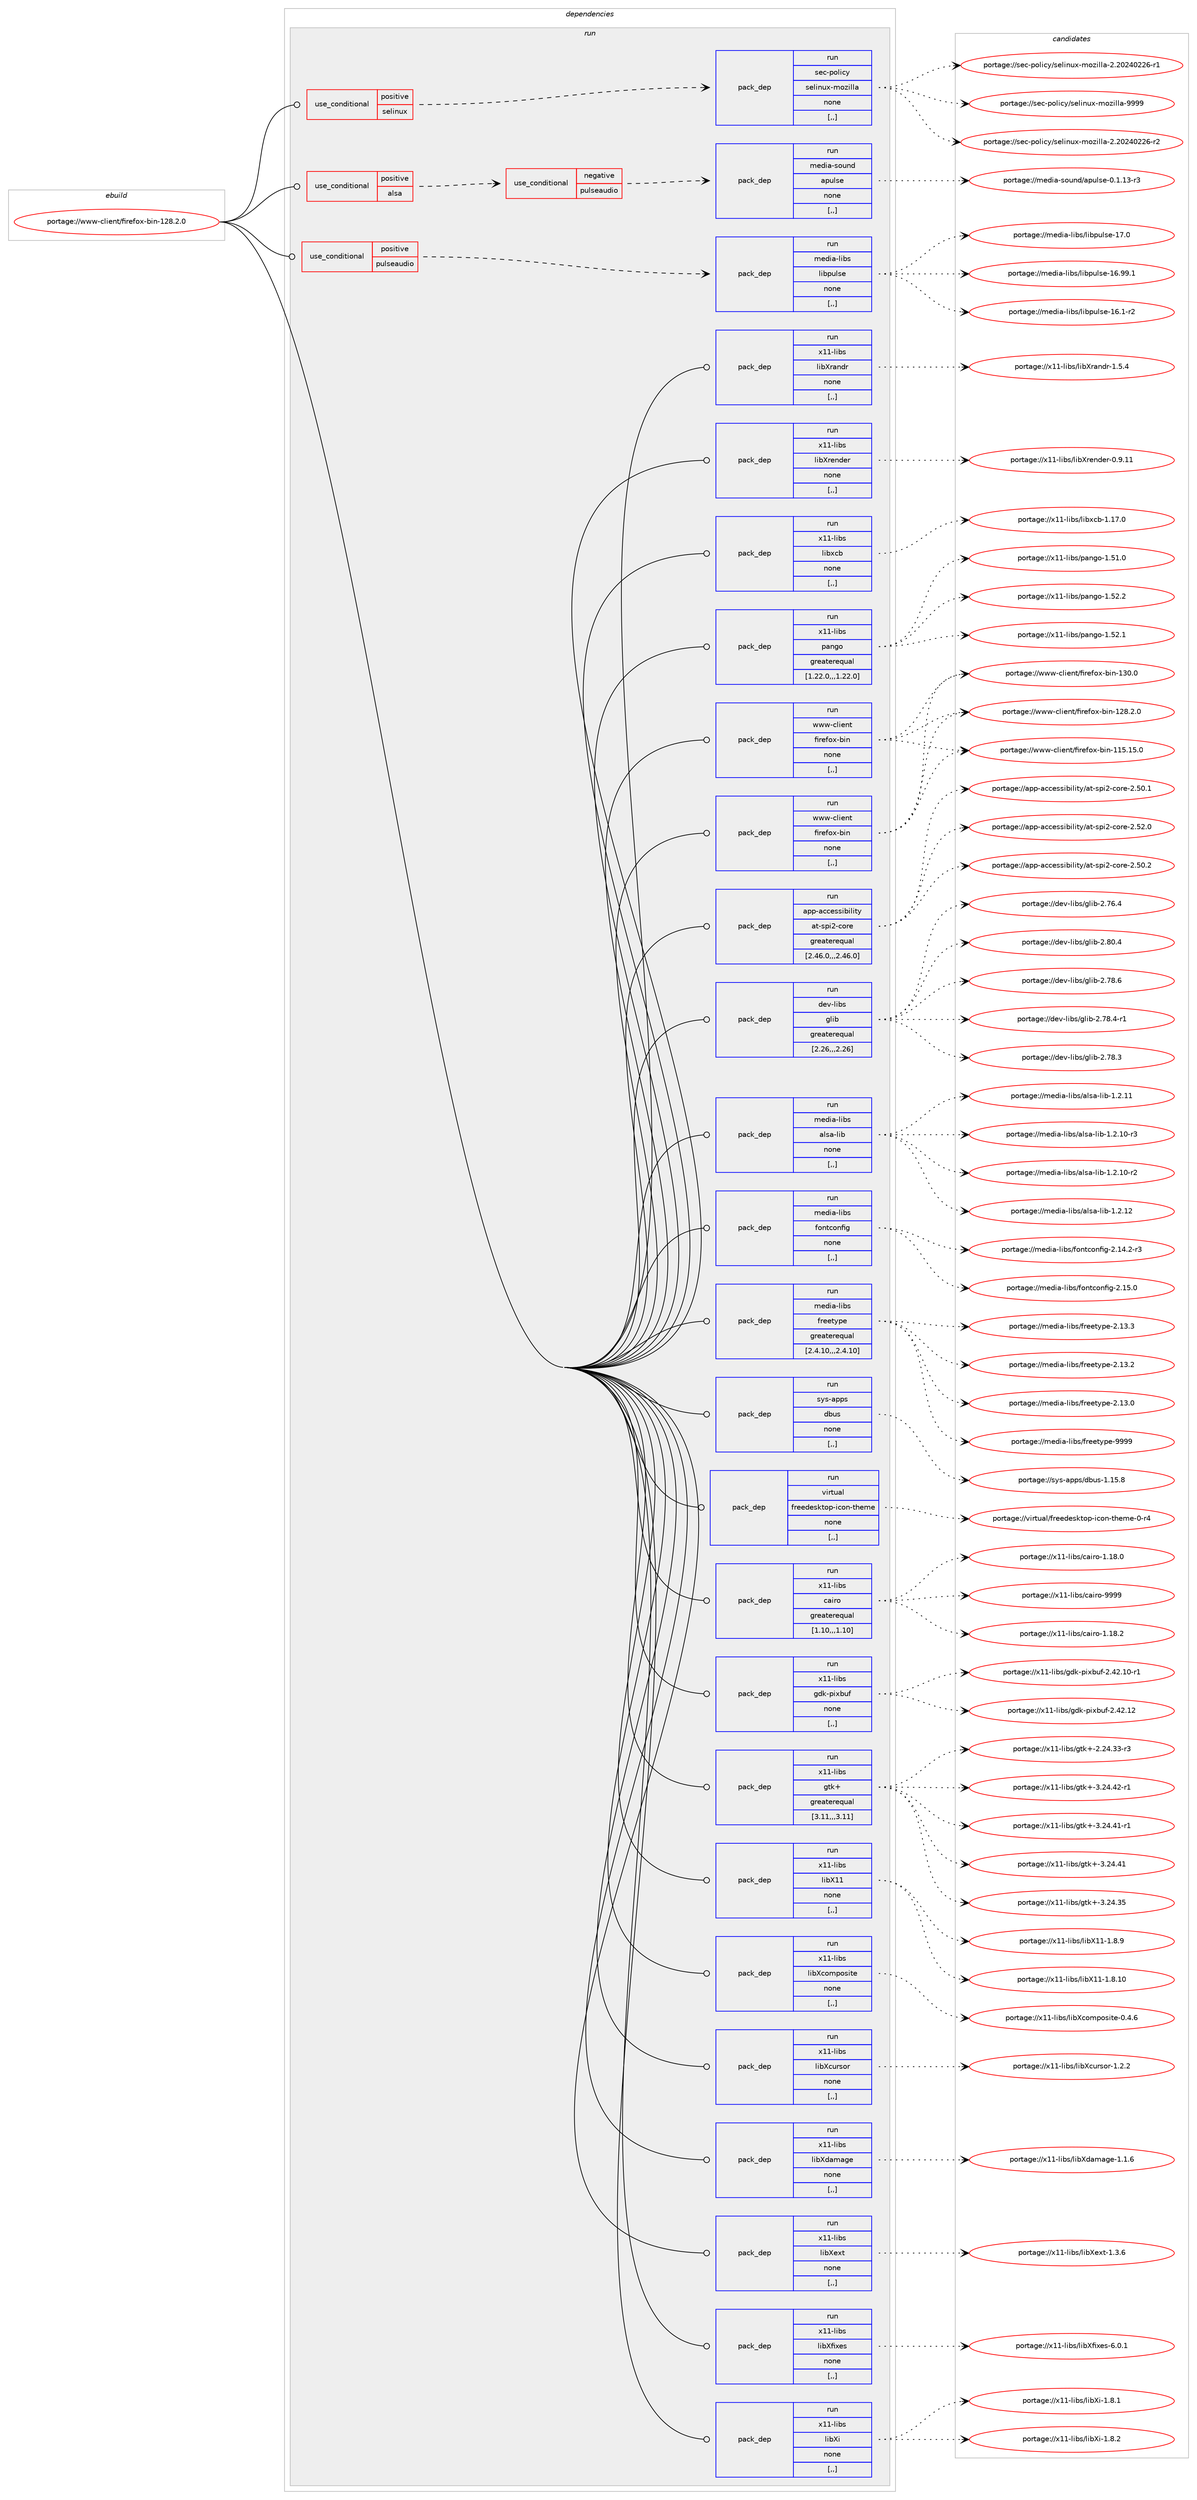 digraph prolog {

# *************
# Graph options
# *************

newrank=true;
concentrate=true;
compound=true;
graph [rankdir=LR,fontname=Helvetica,fontsize=10,ranksep=1.5];#, ranksep=2.5, nodesep=0.2];
edge  [arrowhead=vee];
node  [fontname=Helvetica,fontsize=10];

# **********
# The ebuild
# **********

subgraph cluster_leftcol {
color=gray;
label=<<i>ebuild</i>>;
id [label="portage://www-client/firefox-bin-128.2.0", color=red, width=4, href="../www-client/firefox-bin-128.2.0.svg"];
}

# ****************
# The dependencies
# ****************

subgraph cluster_midcol {
color=gray;
label=<<i>dependencies</i>>;
subgraph cluster_compile {
fillcolor="#eeeeee";
style=filled;
label=<<i>compile</i>>;
}
subgraph cluster_compileandrun {
fillcolor="#eeeeee";
style=filled;
label=<<i>compile and run</i>>;
}
subgraph cluster_run {
fillcolor="#eeeeee";
style=filled;
label=<<i>run</i>>;
subgraph cond254422 {
dependency962216 [label=<<TABLE BORDER="0" CELLBORDER="1" CELLSPACING="0" CELLPADDING="4"><TR><TD ROWSPAN="3" CELLPADDING="10">use_conditional</TD></TR><TR><TD>positive</TD></TR><TR><TD>alsa</TD></TR></TABLE>>, shape=none, color=red];
subgraph cond254423 {
dependency962217 [label=<<TABLE BORDER="0" CELLBORDER="1" CELLSPACING="0" CELLPADDING="4"><TR><TD ROWSPAN="3" CELLPADDING="10">use_conditional</TD></TR><TR><TD>negative</TD></TR><TR><TD>pulseaudio</TD></TR></TABLE>>, shape=none, color=red];
subgraph pack700700 {
dependency962218 [label=<<TABLE BORDER="0" CELLBORDER="1" CELLSPACING="0" CELLPADDING="4" WIDTH="220"><TR><TD ROWSPAN="6" CELLPADDING="30">pack_dep</TD></TR><TR><TD WIDTH="110">run</TD></TR><TR><TD>media-sound</TD></TR><TR><TD>apulse</TD></TR><TR><TD>none</TD></TR><TR><TD>[,,]</TD></TR></TABLE>>, shape=none, color=blue];
}
dependency962217:e -> dependency962218:w [weight=20,style="dashed",arrowhead="vee"];
}
dependency962216:e -> dependency962217:w [weight=20,style="dashed",arrowhead="vee"];
}
id:e -> dependency962216:w [weight=20,style="solid",arrowhead="odot"];
subgraph cond254424 {
dependency962219 [label=<<TABLE BORDER="0" CELLBORDER="1" CELLSPACING="0" CELLPADDING="4"><TR><TD ROWSPAN="3" CELLPADDING="10">use_conditional</TD></TR><TR><TD>positive</TD></TR><TR><TD>pulseaudio</TD></TR></TABLE>>, shape=none, color=red];
subgraph pack700701 {
dependency962220 [label=<<TABLE BORDER="0" CELLBORDER="1" CELLSPACING="0" CELLPADDING="4" WIDTH="220"><TR><TD ROWSPAN="6" CELLPADDING="30">pack_dep</TD></TR><TR><TD WIDTH="110">run</TD></TR><TR><TD>media-libs</TD></TR><TR><TD>libpulse</TD></TR><TR><TD>none</TD></TR><TR><TD>[,,]</TD></TR></TABLE>>, shape=none, color=blue];
}
dependency962219:e -> dependency962220:w [weight=20,style="dashed",arrowhead="vee"];
}
id:e -> dependency962219:w [weight=20,style="solid",arrowhead="odot"];
subgraph cond254425 {
dependency962221 [label=<<TABLE BORDER="0" CELLBORDER="1" CELLSPACING="0" CELLPADDING="4"><TR><TD ROWSPAN="3" CELLPADDING="10">use_conditional</TD></TR><TR><TD>positive</TD></TR><TR><TD>selinux</TD></TR></TABLE>>, shape=none, color=red];
subgraph pack700702 {
dependency962222 [label=<<TABLE BORDER="0" CELLBORDER="1" CELLSPACING="0" CELLPADDING="4" WIDTH="220"><TR><TD ROWSPAN="6" CELLPADDING="30">pack_dep</TD></TR><TR><TD WIDTH="110">run</TD></TR><TR><TD>sec-policy</TD></TR><TR><TD>selinux-mozilla</TD></TR><TR><TD>none</TD></TR><TR><TD>[,,]</TD></TR></TABLE>>, shape=none, color=blue];
}
dependency962221:e -> dependency962222:w [weight=20,style="dashed",arrowhead="vee"];
}
id:e -> dependency962221:w [weight=20,style="solid",arrowhead="odot"];
subgraph pack700703 {
dependency962223 [label=<<TABLE BORDER="0" CELLBORDER="1" CELLSPACING="0" CELLPADDING="4" WIDTH="220"><TR><TD ROWSPAN="6" CELLPADDING="30">pack_dep</TD></TR><TR><TD WIDTH="110">run</TD></TR><TR><TD>app-accessibility</TD></TR><TR><TD>at-spi2-core</TD></TR><TR><TD>greaterequal</TD></TR><TR><TD>[2.46.0,,,2.46.0]</TD></TR></TABLE>>, shape=none, color=blue];
}
id:e -> dependency962223:w [weight=20,style="solid",arrowhead="odot"];
subgraph pack700704 {
dependency962224 [label=<<TABLE BORDER="0" CELLBORDER="1" CELLSPACING="0" CELLPADDING="4" WIDTH="220"><TR><TD ROWSPAN="6" CELLPADDING="30">pack_dep</TD></TR><TR><TD WIDTH="110">run</TD></TR><TR><TD>dev-libs</TD></TR><TR><TD>glib</TD></TR><TR><TD>greaterequal</TD></TR><TR><TD>[2.26,,,2.26]</TD></TR></TABLE>>, shape=none, color=blue];
}
id:e -> dependency962224:w [weight=20,style="solid",arrowhead="odot"];
subgraph pack700705 {
dependency962225 [label=<<TABLE BORDER="0" CELLBORDER="1" CELLSPACING="0" CELLPADDING="4" WIDTH="220"><TR><TD ROWSPAN="6" CELLPADDING="30">pack_dep</TD></TR><TR><TD WIDTH="110">run</TD></TR><TR><TD>media-libs</TD></TR><TR><TD>alsa-lib</TD></TR><TR><TD>none</TD></TR><TR><TD>[,,]</TD></TR></TABLE>>, shape=none, color=blue];
}
id:e -> dependency962225:w [weight=20,style="solid",arrowhead="odot"];
subgraph pack700706 {
dependency962226 [label=<<TABLE BORDER="0" CELLBORDER="1" CELLSPACING="0" CELLPADDING="4" WIDTH="220"><TR><TD ROWSPAN="6" CELLPADDING="30">pack_dep</TD></TR><TR><TD WIDTH="110">run</TD></TR><TR><TD>media-libs</TD></TR><TR><TD>fontconfig</TD></TR><TR><TD>none</TD></TR><TR><TD>[,,]</TD></TR></TABLE>>, shape=none, color=blue];
}
id:e -> dependency962226:w [weight=20,style="solid",arrowhead="odot"];
subgraph pack700707 {
dependency962227 [label=<<TABLE BORDER="0" CELLBORDER="1" CELLSPACING="0" CELLPADDING="4" WIDTH="220"><TR><TD ROWSPAN="6" CELLPADDING="30">pack_dep</TD></TR><TR><TD WIDTH="110">run</TD></TR><TR><TD>media-libs</TD></TR><TR><TD>freetype</TD></TR><TR><TD>greaterequal</TD></TR><TR><TD>[2.4.10,,,2.4.10]</TD></TR></TABLE>>, shape=none, color=blue];
}
id:e -> dependency962227:w [weight=20,style="solid",arrowhead="odot"];
subgraph pack700708 {
dependency962228 [label=<<TABLE BORDER="0" CELLBORDER="1" CELLSPACING="0" CELLPADDING="4" WIDTH="220"><TR><TD ROWSPAN="6" CELLPADDING="30">pack_dep</TD></TR><TR><TD WIDTH="110">run</TD></TR><TR><TD>sys-apps</TD></TR><TR><TD>dbus</TD></TR><TR><TD>none</TD></TR><TR><TD>[,,]</TD></TR></TABLE>>, shape=none, color=blue];
}
id:e -> dependency962228:w [weight=20,style="solid",arrowhead="odot"];
subgraph pack700709 {
dependency962229 [label=<<TABLE BORDER="0" CELLBORDER="1" CELLSPACING="0" CELLPADDING="4" WIDTH="220"><TR><TD ROWSPAN="6" CELLPADDING="30">pack_dep</TD></TR><TR><TD WIDTH="110">run</TD></TR><TR><TD>virtual</TD></TR><TR><TD>freedesktop-icon-theme</TD></TR><TR><TD>none</TD></TR><TR><TD>[,,]</TD></TR></TABLE>>, shape=none, color=blue];
}
id:e -> dependency962229:w [weight=20,style="solid",arrowhead="odot"];
subgraph pack700710 {
dependency962230 [label=<<TABLE BORDER="0" CELLBORDER="1" CELLSPACING="0" CELLPADDING="4" WIDTH="220"><TR><TD ROWSPAN="6" CELLPADDING="30">pack_dep</TD></TR><TR><TD WIDTH="110">run</TD></TR><TR><TD>x11-libs</TD></TR><TR><TD>cairo</TD></TR><TR><TD>greaterequal</TD></TR><TR><TD>[1.10,,,1.10]</TD></TR></TABLE>>, shape=none, color=blue];
}
id:e -> dependency962230:w [weight=20,style="solid",arrowhead="odot"];
subgraph pack700711 {
dependency962231 [label=<<TABLE BORDER="0" CELLBORDER="1" CELLSPACING="0" CELLPADDING="4" WIDTH="220"><TR><TD ROWSPAN="6" CELLPADDING="30">pack_dep</TD></TR><TR><TD WIDTH="110">run</TD></TR><TR><TD>x11-libs</TD></TR><TR><TD>gdk-pixbuf</TD></TR><TR><TD>none</TD></TR><TR><TD>[,,]</TD></TR></TABLE>>, shape=none, color=blue];
}
id:e -> dependency962231:w [weight=20,style="solid",arrowhead="odot"];
subgraph pack700712 {
dependency962232 [label=<<TABLE BORDER="0" CELLBORDER="1" CELLSPACING="0" CELLPADDING="4" WIDTH="220"><TR><TD ROWSPAN="6" CELLPADDING="30">pack_dep</TD></TR><TR><TD WIDTH="110">run</TD></TR><TR><TD>x11-libs</TD></TR><TR><TD>gtk+</TD></TR><TR><TD>greaterequal</TD></TR><TR><TD>[3.11,,,3.11]</TD></TR></TABLE>>, shape=none, color=blue];
}
id:e -> dependency962232:w [weight=20,style="solid",arrowhead="odot"];
subgraph pack700713 {
dependency962233 [label=<<TABLE BORDER="0" CELLBORDER="1" CELLSPACING="0" CELLPADDING="4" WIDTH="220"><TR><TD ROWSPAN="6" CELLPADDING="30">pack_dep</TD></TR><TR><TD WIDTH="110">run</TD></TR><TR><TD>x11-libs</TD></TR><TR><TD>libX11</TD></TR><TR><TD>none</TD></TR><TR><TD>[,,]</TD></TR></TABLE>>, shape=none, color=blue];
}
id:e -> dependency962233:w [weight=20,style="solid",arrowhead="odot"];
subgraph pack700714 {
dependency962234 [label=<<TABLE BORDER="0" CELLBORDER="1" CELLSPACING="0" CELLPADDING="4" WIDTH="220"><TR><TD ROWSPAN="6" CELLPADDING="30">pack_dep</TD></TR><TR><TD WIDTH="110">run</TD></TR><TR><TD>x11-libs</TD></TR><TR><TD>libXcomposite</TD></TR><TR><TD>none</TD></TR><TR><TD>[,,]</TD></TR></TABLE>>, shape=none, color=blue];
}
id:e -> dependency962234:w [weight=20,style="solid",arrowhead="odot"];
subgraph pack700715 {
dependency962235 [label=<<TABLE BORDER="0" CELLBORDER="1" CELLSPACING="0" CELLPADDING="4" WIDTH="220"><TR><TD ROWSPAN="6" CELLPADDING="30">pack_dep</TD></TR><TR><TD WIDTH="110">run</TD></TR><TR><TD>x11-libs</TD></TR><TR><TD>libXcursor</TD></TR><TR><TD>none</TD></TR><TR><TD>[,,]</TD></TR></TABLE>>, shape=none, color=blue];
}
id:e -> dependency962235:w [weight=20,style="solid",arrowhead="odot"];
subgraph pack700716 {
dependency962236 [label=<<TABLE BORDER="0" CELLBORDER="1" CELLSPACING="0" CELLPADDING="4" WIDTH="220"><TR><TD ROWSPAN="6" CELLPADDING="30">pack_dep</TD></TR><TR><TD WIDTH="110">run</TD></TR><TR><TD>x11-libs</TD></TR><TR><TD>libXdamage</TD></TR><TR><TD>none</TD></TR><TR><TD>[,,]</TD></TR></TABLE>>, shape=none, color=blue];
}
id:e -> dependency962236:w [weight=20,style="solid",arrowhead="odot"];
subgraph pack700717 {
dependency962237 [label=<<TABLE BORDER="0" CELLBORDER="1" CELLSPACING="0" CELLPADDING="4" WIDTH="220"><TR><TD ROWSPAN="6" CELLPADDING="30">pack_dep</TD></TR><TR><TD WIDTH="110">run</TD></TR><TR><TD>x11-libs</TD></TR><TR><TD>libXext</TD></TR><TR><TD>none</TD></TR><TR><TD>[,,]</TD></TR></TABLE>>, shape=none, color=blue];
}
id:e -> dependency962237:w [weight=20,style="solid",arrowhead="odot"];
subgraph pack700718 {
dependency962238 [label=<<TABLE BORDER="0" CELLBORDER="1" CELLSPACING="0" CELLPADDING="4" WIDTH="220"><TR><TD ROWSPAN="6" CELLPADDING="30">pack_dep</TD></TR><TR><TD WIDTH="110">run</TD></TR><TR><TD>x11-libs</TD></TR><TR><TD>libXfixes</TD></TR><TR><TD>none</TD></TR><TR><TD>[,,]</TD></TR></TABLE>>, shape=none, color=blue];
}
id:e -> dependency962238:w [weight=20,style="solid",arrowhead="odot"];
subgraph pack700719 {
dependency962239 [label=<<TABLE BORDER="0" CELLBORDER="1" CELLSPACING="0" CELLPADDING="4" WIDTH="220"><TR><TD ROWSPAN="6" CELLPADDING="30">pack_dep</TD></TR><TR><TD WIDTH="110">run</TD></TR><TR><TD>x11-libs</TD></TR><TR><TD>libXi</TD></TR><TR><TD>none</TD></TR><TR><TD>[,,]</TD></TR></TABLE>>, shape=none, color=blue];
}
id:e -> dependency962239:w [weight=20,style="solid",arrowhead="odot"];
subgraph pack700720 {
dependency962240 [label=<<TABLE BORDER="0" CELLBORDER="1" CELLSPACING="0" CELLPADDING="4" WIDTH="220"><TR><TD ROWSPAN="6" CELLPADDING="30">pack_dep</TD></TR><TR><TD WIDTH="110">run</TD></TR><TR><TD>x11-libs</TD></TR><TR><TD>libXrandr</TD></TR><TR><TD>none</TD></TR><TR><TD>[,,]</TD></TR></TABLE>>, shape=none, color=blue];
}
id:e -> dependency962240:w [weight=20,style="solid",arrowhead="odot"];
subgraph pack700721 {
dependency962241 [label=<<TABLE BORDER="0" CELLBORDER="1" CELLSPACING="0" CELLPADDING="4" WIDTH="220"><TR><TD ROWSPAN="6" CELLPADDING="30">pack_dep</TD></TR><TR><TD WIDTH="110">run</TD></TR><TR><TD>x11-libs</TD></TR><TR><TD>libXrender</TD></TR><TR><TD>none</TD></TR><TR><TD>[,,]</TD></TR></TABLE>>, shape=none, color=blue];
}
id:e -> dependency962241:w [weight=20,style="solid",arrowhead="odot"];
subgraph pack700722 {
dependency962242 [label=<<TABLE BORDER="0" CELLBORDER="1" CELLSPACING="0" CELLPADDING="4" WIDTH="220"><TR><TD ROWSPAN="6" CELLPADDING="30">pack_dep</TD></TR><TR><TD WIDTH="110">run</TD></TR><TR><TD>x11-libs</TD></TR><TR><TD>libxcb</TD></TR><TR><TD>none</TD></TR><TR><TD>[,,]</TD></TR></TABLE>>, shape=none, color=blue];
}
id:e -> dependency962242:w [weight=20,style="solid",arrowhead="odot"];
subgraph pack700723 {
dependency962243 [label=<<TABLE BORDER="0" CELLBORDER="1" CELLSPACING="0" CELLPADDING="4" WIDTH="220"><TR><TD ROWSPAN="6" CELLPADDING="30">pack_dep</TD></TR><TR><TD WIDTH="110">run</TD></TR><TR><TD>x11-libs</TD></TR><TR><TD>pango</TD></TR><TR><TD>greaterequal</TD></TR><TR><TD>[1.22.0,,,1.22.0]</TD></TR></TABLE>>, shape=none, color=blue];
}
id:e -> dependency962243:w [weight=20,style="solid",arrowhead="odot"];
subgraph pack700724 {
dependency962244 [label=<<TABLE BORDER="0" CELLBORDER="1" CELLSPACING="0" CELLPADDING="4" WIDTH="220"><TR><TD ROWSPAN="6" CELLPADDING="30">pack_dep</TD></TR><TR><TD WIDTH="110">run</TD></TR><TR><TD>www-client</TD></TR><TR><TD>firefox-bin</TD></TR><TR><TD>none</TD></TR><TR><TD>[,,]</TD></TR></TABLE>>, shape=none, color=blue];
}
id:e -> dependency962244:w [weight=20,style="solid",arrowhead="odot"];
subgraph pack700725 {
dependency962245 [label=<<TABLE BORDER="0" CELLBORDER="1" CELLSPACING="0" CELLPADDING="4" WIDTH="220"><TR><TD ROWSPAN="6" CELLPADDING="30">pack_dep</TD></TR><TR><TD WIDTH="110">run</TD></TR><TR><TD>www-client</TD></TR><TR><TD>firefox-bin</TD></TR><TR><TD>none</TD></TR><TR><TD>[,,]</TD></TR></TABLE>>, shape=none, color=blue];
}
id:e -> dependency962245:w [weight=20,style="solid",arrowhead="odot"];
}
}

# **************
# The candidates
# **************

subgraph cluster_choices {
rank=same;
color=gray;
label=<<i>candidates</i>>;

subgraph choice700700 {
color=black;
nodesep=1;
choice10910110010597451151111171101004797112117108115101454846494649514511451 [label="portage://media-sound/apulse-0.1.13-r3", color=red, width=4,href="../media-sound/apulse-0.1.13-r3.svg"];
dependency962218:e -> choice10910110010597451151111171101004797112117108115101454846494649514511451:w [style=dotted,weight="100"];
}
subgraph choice700701 {
color=black;
nodesep=1;
choice10910110010597451081059811547108105981121171081151014549554648 [label="portage://media-libs/libpulse-17.0", color=red, width=4,href="../media-libs/libpulse-17.0.svg"];
choice10910110010597451081059811547108105981121171081151014549544657574649 [label="portage://media-libs/libpulse-16.99.1", color=red, width=4,href="../media-libs/libpulse-16.99.1.svg"];
choice109101100105974510810598115471081059811211710811510145495446494511450 [label="portage://media-libs/libpulse-16.1-r2", color=red, width=4,href="../media-libs/libpulse-16.1-r2.svg"];
dependency962220:e -> choice10910110010597451081059811547108105981121171081151014549554648:w [style=dotted,weight="100"];
dependency962220:e -> choice10910110010597451081059811547108105981121171081151014549544657574649:w [style=dotted,weight="100"];
dependency962220:e -> choice109101100105974510810598115471081059811211710811510145495446494511450:w [style=dotted,weight="100"];
}
subgraph choice700702 {
color=black;
nodesep=1;
choice1151019945112111108105991214711510110810511011712045109111122105108108974557575757 [label="portage://sec-policy/selinux-mozilla-9999", color=red, width=4,href="../sec-policy/selinux-mozilla-9999.svg"];
choice11510199451121111081059912147115101108105110117120451091111221051081089745504650485052485050544511450 [label="portage://sec-policy/selinux-mozilla-2.20240226-r2", color=red, width=4,href="../sec-policy/selinux-mozilla-2.20240226-r2.svg"];
choice11510199451121111081059912147115101108105110117120451091111221051081089745504650485052485050544511449 [label="portage://sec-policy/selinux-mozilla-2.20240226-r1", color=red, width=4,href="../sec-policy/selinux-mozilla-2.20240226-r1.svg"];
dependency962222:e -> choice1151019945112111108105991214711510110810511011712045109111122105108108974557575757:w [style=dotted,weight="100"];
dependency962222:e -> choice11510199451121111081059912147115101108105110117120451091111221051081089745504650485052485050544511450:w [style=dotted,weight="100"];
dependency962222:e -> choice11510199451121111081059912147115101108105110117120451091111221051081089745504650485052485050544511449:w [style=dotted,weight="100"];
}
subgraph choice700703 {
color=black;
nodesep=1;
choice97112112459799991011151151059810510810511612147971164511511210550459911111410145504653504648 [label="portage://app-accessibility/at-spi2-core-2.52.0", color=red, width=4,href="../app-accessibility/at-spi2-core-2.52.0.svg"];
choice97112112459799991011151151059810510810511612147971164511511210550459911111410145504653484650 [label="portage://app-accessibility/at-spi2-core-2.50.2", color=red, width=4,href="../app-accessibility/at-spi2-core-2.50.2.svg"];
choice97112112459799991011151151059810510810511612147971164511511210550459911111410145504653484649 [label="portage://app-accessibility/at-spi2-core-2.50.1", color=red, width=4,href="../app-accessibility/at-spi2-core-2.50.1.svg"];
dependency962223:e -> choice97112112459799991011151151059810510810511612147971164511511210550459911111410145504653504648:w [style=dotted,weight="100"];
dependency962223:e -> choice97112112459799991011151151059810510810511612147971164511511210550459911111410145504653484650:w [style=dotted,weight="100"];
dependency962223:e -> choice97112112459799991011151151059810510810511612147971164511511210550459911111410145504653484649:w [style=dotted,weight="100"];
}
subgraph choice700704 {
color=black;
nodesep=1;
choice1001011184510810598115471031081059845504656484652 [label="portage://dev-libs/glib-2.80.4", color=red, width=4,href="../dev-libs/glib-2.80.4.svg"];
choice1001011184510810598115471031081059845504655564654 [label="portage://dev-libs/glib-2.78.6", color=red, width=4,href="../dev-libs/glib-2.78.6.svg"];
choice10010111845108105981154710310810598455046555646524511449 [label="portage://dev-libs/glib-2.78.4-r1", color=red, width=4,href="../dev-libs/glib-2.78.4-r1.svg"];
choice1001011184510810598115471031081059845504655564651 [label="portage://dev-libs/glib-2.78.3", color=red, width=4,href="../dev-libs/glib-2.78.3.svg"];
choice1001011184510810598115471031081059845504655544652 [label="portage://dev-libs/glib-2.76.4", color=red, width=4,href="../dev-libs/glib-2.76.4.svg"];
dependency962224:e -> choice1001011184510810598115471031081059845504656484652:w [style=dotted,weight="100"];
dependency962224:e -> choice1001011184510810598115471031081059845504655564654:w [style=dotted,weight="100"];
dependency962224:e -> choice10010111845108105981154710310810598455046555646524511449:w [style=dotted,weight="100"];
dependency962224:e -> choice1001011184510810598115471031081059845504655564651:w [style=dotted,weight="100"];
dependency962224:e -> choice1001011184510810598115471031081059845504655544652:w [style=dotted,weight="100"];
}
subgraph choice700705 {
color=black;
nodesep=1;
choice109101100105974510810598115479710811597451081059845494650464950 [label="portage://media-libs/alsa-lib-1.2.12", color=red, width=4,href="../media-libs/alsa-lib-1.2.12.svg"];
choice109101100105974510810598115479710811597451081059845494650464949 [label="portage://media-libs/alsa-lib-1.2.11", color=red, width=4,href="../media-libs/alsa-lib-1.2.11.svg"];
choice1091011001059745108105981154797108115974510810598454946504649484511451 [label="portage://media-libs/alsa-lib-1.2.10-r3", color=red, width=4,href="../media-libs/alsa-lib-1.2.10-r3.svg"];
choice1091011001059745108105981154797108115974510810598454946504649484511450 [label="portage://media-libs/alsa-lib-1.2.10-r2", color=red, width=4,href="../media-libs/alsa-lib-1.2.10-r2.svg"];
dependency962225:e -> choice109101100105974510810598115479710811597451081059845494650464950:w [style=dotted,weight="100"];
dependency962225:e -> choice109101100105974510810598115479710811597451081059845494650464949:w [style=dotted,weight="100"];
dependency962225:e -> choice1091011001059745108105981154797108115974510810598454946504649484511451:w [style=dotted,weight="100"];
dependency962225:e -> choice1091011001059745108105981154797108115974510810598454946504649484511450:w [style=dotted,weight="100"];
}
subgraph choice700706 {
color=black;
nodesep=1;
choice109101100105974510810598115471021111101169911111010210510345504649534648 [label="portage://media-libs/fontconfig-2.15.0", color=red, width=4,href="../media-libs/fontconfig-2.15.0.svg"];
choice1091011001059745108105981154710211111011699111110102105103455046495246504511451 [label="portage://media-libs/fontconfig-2.14.2-r3", color=red, width=4,href="../media-libs/fontconfig-2.14.2-r3.svg"];
dependency962226:e -> choice109101100105974510810598115471021111101169911111010210510345504649534648:w [style=dotted,weight="100"];
dependency962226:e -> choice1091011001059745108105981154710211111011699111110102105103455046495246504511451:w [style=dotted,weight="100"];
}
subgraph choice700707 {
color=black;
nodesep=1;
choice109101100105974510810598115471021141011011161211121014557575757 [label="portage://media-libs/freetype-9999", color=red, width=4,href="../media-libs/freetype-9999.svg"];
choice1091011001059745108105981154710211410110111612111210145504649514651 [label="portage://media-libs/freetype-2.13.3", color=red, width=4,href="../media-libs/freetype-2.13.3.svg"];
choice1091011001059745108105981154710211410110111612111210145504649514650 [label="portage://media-libs/freetype-2.13.2", color=red, width=4,href="../media-libs/freetype-2.13.2.svg"];
choice1091011001059745108105981154710211410110111612111210145504649514648 [label="portage://media-libs/freetype-2.13.0", color=red, width=4,href="../media-libs/freetype-2.13.0.svg"];
dependency962227:e -> choice109101100105974510810598115471021141011011161211121014557575757:w [style=dotted,weight="100"];
dependency962227:e -> choice1091011001059745108105981154710211410110111612111210145504649514651:w [style=dotted,weight="100"];
dependency962227:e -> choice1091011001059745108105981154710211410110111612111210145504649514650:w [style=dotted,weight="100"];
dependency962227:e -> choice1091011001059745108105981154710211410110111612111210145504649514648:w [style=dotted,weight="100"];
}
subgraph choice700708 {
color=black;
nodesep=1;
choice1151211154597112112115471009811711545494649534656 [label="portage://sys-apps/dbus-1.15.8", color=red, width=4,href="../sys-apps/dbus-1.15.8.svg"];
dependency962228:e -> choice1151211154597112112115471009811711545494649534656:w [style=dotted,weight="100"];
}
subgraph choice700709 {
color=black;
nodesep=1;
choice118105114116117971084710211410110110010111510711611111245105991111104511610410110910145484511452 [label="portage://virtual/freedesktop-icon-theme-0-r4", color=red, width=4,href="../virtual/freedesktop-icon-theme-0-r4.svg"];
dependency962229:e -> choice118105114116117971084710211410110110010111510711611111245105991111104511610410110910145484511452:w [style=dotted,weight="100"];
}
subgraph choice700710 {
color=black;
nodesep=1;
choice120494945108105981154799971051141114557575757 [label="portage://x11-libs/cairo-9999", color=red, width=4,href="../x11-libs/cairo-9999.svg"];
choice1204949451081059811547999710511411145494649564650 [label="portage://x11-libs/cairo-1.18.2", color=red, width=4,href="../x11-libs/cairo-1.18.2.svg"];
choice1204949451081059811547999710511411145494649564648 [label="portage://x11-libs/cairo-1.18.0", color=red, width=4,href="../x11-libs/cairo-1.18.0.svg"];
dependency962230:e -> choice120494945108105981154799971051141114557575757:w [style=dotted,weight="100"];
dependency962230:e -> choice1204949451081059811547999710511411145494649564650:w [style=dotted,weight="100"];
dependency962230:e -> choice1204949451081059811547999710511411145494649564648:w [style=dotted,weight="100"];
}
subgraph choice700711 {
color=black;
nodesep=1;
choice120494945108105981154710310010745112105120981171024550465250464950 [label="portage://x11-libs/gdk-pixbuf-2.42.12", color=red, width=4,href="../x11-libs/gdk-pixbuf-2.42.12.svg"];
choice1204949451081059811547103100107451121051209811710245504652504649484511449 [label="portage://x11-libs/gdk-pixbuf-2.42.10-r1", color=red, width=4,href="../x11-libs/gdk-pixbuf-2.42.10-r1.svg"];
dependency962231:e -> choice120494945108105981154710310010745112105120981171024550465250464950:w [style=dotted,weight="100"];
dependency962231:e -> choice1204949451081059811547103100107451121051209811710245504652504649484511449:w [style=dotted,weight="100"];
}
subgraph choice700712 {
color=black;
nodesep=1;
choice12049494510810598115471031161074345514650524652504511449 [label="portage://x11-libs/gtk+-3.24.42-r1", color=red, width=4,href="../x11-libs/gtk+-3.24.42-r1.svg"];
choice12049494510810598115471031161074345514650524652494511449 [label="portage://x11-libs/gtk+-3.24.41-r1", color=red, width=4,href="../x11-libs/gtk+-3.24.41-r1.svg"];
choice1204949451081059811547103116107434551465052465249 [label="portage://x11-libs/gtk+-3.24.41", color=red, width=4,href="../x11-libs/gtk+-3.24.41.svg"];
choice1204949451081059811547103116107434551465052465153 [label="portage://x11-libs/gtk+-3.24.35", color=red, width=4,href="../x11-libs/gtk+-3.24.35.svg"];
choice12049494510810598115471031161074345504650524651514511451 [label="portage://x11-libs/gtk+-2.24.33-r3", color=red, width=4,href="../x11-libs/gtk+-2.24.33-r3.svg"];
dependency962232:e -> choice12049494510810598115471031161074345514650524652504511449:w [style=dotted,weight="100"];
dependency962232:e -> choice12049494510810598115471031161074345514650524652494511449:w [style=dotted,weight="100"];
dependency962232:e -> choice1204949451081059811547103116107434551465052465249:w [style=dotted,weight="100"];
dependency962232:e -> choice1204949451081059811547103116107434551465052465153:w [style=dotted,weight="100"];
dependency962232:e -> choice12049494510810598115471031161074345504650524651514511451:w [style=dotted,weight="100"];
}
subgraph choice700713 {
color=black;
nodesep=1;
choice12049494510810598115471081059888494945494656464948 [label="portage://x11-libs/libX11-1.8.10", color=red, width=4,href="../x11-libs/libX11-1.8.10.svg"];
choice120494945108105981154710810598884949454946564657 [label="portage://x11-libs/libX11-1.8.9", color=red, width=4,href="../x11-libs/libX11-1.8.9.svg"];
dependency962233:e -> choice12049494510810598115471081059888494945494656464948:w [style=dotted,weight="100"];
dependency962233:e -> choice120494945108105981154710810598884949454946564657:w [style=dotted,weight="100"];
}
subgraph choice700714 {
color=black;
nodesep=1;
choice1204949451081059811547108105988899111109112111115105116101454846524654 [label="portage://x11-libs/libXcomposite-0.4.6", color=red, width=4,href="../x11-libs/libXcomposite-0.4.6.svg"];
dependency962234:e -> choice1204949451081059811547108105988899111109112111115105116101454846524654:w [style=dotted,weight="100"];
}
subgraph choice700715 {
color=black;
nodesep=1;
choice1204949451081059811547108105988899117114115111114454946504650 [label="portage://x11-libs/libXcursor-1.2.2", color=red, width=4,href="../x11-libs/libXcursor-1.2.2.svg"];
dependency962235:e -> choice1204949451081059811547108105988899117114115111114454946504650:w [style=dotted,weight="100"];
}
subgraph choice700716 {
color=black;
nodesep=1;
choice120494945108105981154710810598881009710997103101454946494654 [label="portage://x11-libs/libXdamage-1.1.6", color=red, width=4,href="../x11-libs/libXdamage-1.1.6.svg"];
dependency962236:e -> choice120494945108105981154710810598881009710997103101454946494654:w [style=dotted,weight="100"];
}
subgraph choice700717 {
color=black;
nodesep=1;
choice12049494510810598115471081059888101120116454946514654 [label="portage://x11-libs/libXext-1.3.6", color=red, width=4,href="../x11-libs/libXext-1.3.6.svg"];
dependency962237:e -> choice12049494510810598115471081059888101120116454946514654:w [style=dotted,weight="100"];
}
subgraph choice700718 {
color=black;
nodesep=1;
choice12049494510810598115471081059888102105120101115455446484649 [label="portage://x11-libs/libXfixes-6.0.1", color=red, width=4,href="../x11-libs/libXfixes-6.0.1.svg"];
dependency962238:e -> choice12049494510810598115471081059888102105120101115455446484649:w [style=dotted,weight="100"];
}
subgraph choice700719 {
color=black;
nodesep=1;
choice12049494510810598115471081059888105454946564650 [label="portage://x11-libs/libXi-1.8.2", color=red, width=4,href="../x11-libs/libXi-1.8.2.svg"];
choice12049494510810598115471081059888105454946564649 [label="portage://x11-libs/libXi-1.8.1", color=red, width=4,href="../x11-libs/libXi-1.8.1.svg"];
dependency962239:e -> choice12049494510810598115471081059888105454946564650:w [style=dotted,weight="100"];
dependency962239:e -> choice12049494510810598115471081059888105454946564649:w [style=dotted,weight="100"];
}
subgraph choice700720 {
color=black;
nodesep=1;
choice1204949451081059811547108105988811497110100114454946534652 [label="portage://x11-libs/libXrandr-1.5.4", color=red, width=4,href="../x11-libs/libXrandr-1.5.4.svg"];
dependency962240:e -> choice1204949451081059811547108105988811497110100114454946534652:w [style=dotted,weight="100"];
}
subgraph choice700721 {
color=black;
nodesep=1;
choice1204949451081059811547108105988811410111010010111445484657464949 [label="portage://x11-libs/libXrender-0.9.11", color=red, width=4,href="../x11-libs/libXrender-0.9.11.svg"];
dependency962241:e -> choice1204949451081059811547108105988811410111010010111445484657464949:w [style=dotted,weight="100"];
}
subgraph choice700722 {
color=black;
nodesep=1;
choice120494945108105981154710810598120999845494649554648 [label="portage://x11-libs/libxcb-1.17.0", color=red, width=4,href="../x11-libs/libxcb-1.17.0.svg"];
dependency962242:e -> choice120494945108105981154710810598120999845494649554648:w [style=dotted,weight="100"];
}
subgraph choice700723 {
color=black;
nodesep=1;
choice12049494510810598115471129711010311145494653504650 [label="portage://x11-libs/pango-1.52.2", color=red, width=4,href="../x11-libs/pango-1.52.2.svg"];
choice12049494510810598115471129711010311145494653504649 [label="portage://x11-libs/pango-1.52.1", color=red, width=4,href="../x11-libs/pango-1.52.1.svg"];
choice12049494510810598115471129711010311145494653494648 [label="portage://x11-libs/pango-1.51.0", color=red, width=4,href="../x11-libs/pango-1.51.0.svg"];
dependency962243:e -> choice12049494510810598115471129711010311145494653504650:w [style=dotted,weight="100"];
dependency962243:e -> choice12049494510810598115471129711010311145494653504649:w [style=dotted,weight="100"];
dependency962243:e -> choice12049494510810598115471129711010311145494653494648:w [style=dotted,weight="100"];
}
subgraph choice700724 {
color=black;
nodesep=1;
choice1191191194599108105101110116471021051141011021111204598105110454951484648 [label="portage://www-client/firefox-bin-130.0", color=red, width=4,href="../www-client/firefox-bin-130.0.svg"];
choice11911911945991081051011101164710210511410110211112045981051104549505646504648 [label="portage://www-client/firefox-bin-128.2.0", color=red, width=4,href="../www-client/firefox-bin-128.2.0.svg"];
choice1191191194599108105101110116471021051141011021111204598105110454949534649534648 [label="portage://www-client/firefox-bin-115.15.0", color=red, width=4,href="../www-client/firefox-bin-115.15.0.svg"];
dependency962244:e -> choice1191191194599108105101110116471021051141011021111204598105110454951484648:w [style=dotted,weight="100"];
dependency962244:e -> choice11911911945991081051011101164710210511410110211112045981051104549505646504648:w [style=dotted,weight="100"];
dependency962244:e -> choice1191191194599108105101110116471021051141011021111204598105110454949534649534648:w [style=dotted,weight="100"];
}
subgraph choice700725 {
color=black;
nodesep=1;
choice1191191194599108105101110116471021051141011021111204598105110454951484648 [label="portage://www-client/firefox-bin-130.0", color=red, width=4,href="../www-client/firefox-bin-130.0.svg"];
choice11911911945991081051011101164710210511410110211112045981051104549505646504648 [label="portage://www-client/firefox-bin-128.2.0", color=red, width=4,href="../www-client/firefox-bin-128.2.0.svg"];
choice1191191194599108105101110116471021051141011021111204598105110454949534649534648 [label="portage://www-client/firefox-bin-115.15.0", color=red, width=4,href="../www-client/firefox-bin-115.15.0.svg"];
dependency962245:e -> choice1191191194599108105101110116471021051141011021111204598105110454951484648:w [style=dotted,weight="100"];
dependency962245:e -> choice11911911945991081051011101164710210511410110211112045981051104549505646504648:w [style=dotted,weight="100"];
dependency962245:e -> choice1191191194599108105101110116471021051141011021111204598105110454949534649534648:w [style=dotted,weight="100"];
}
}

}
